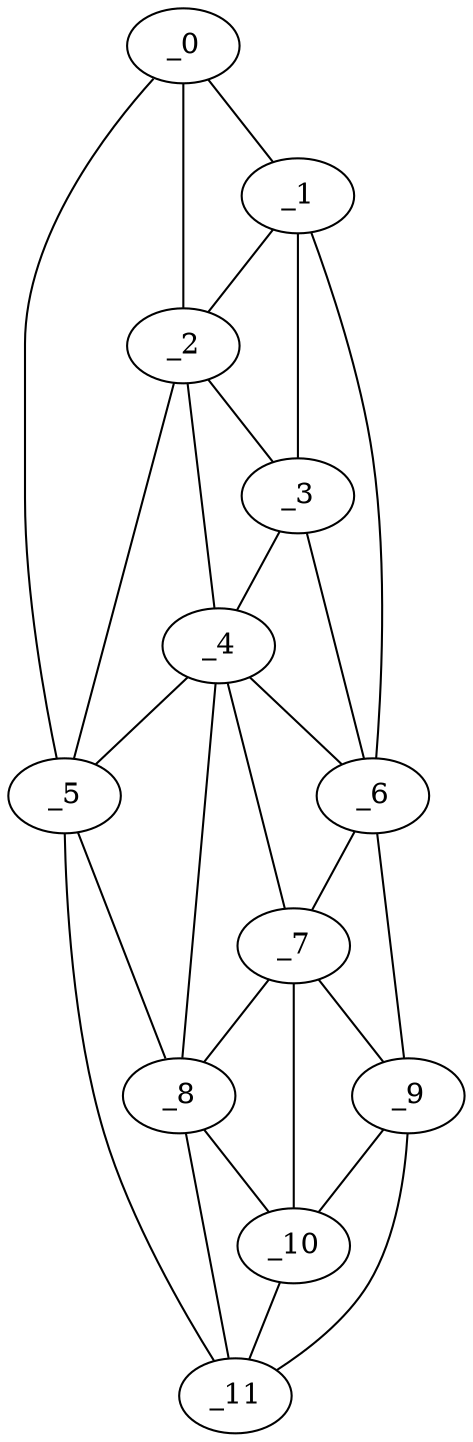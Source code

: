 graph "obj34__325.gxl" {
	_0	 [x=42,
		y=39];
	_1	 [x=49,
		y=34];
	_0 -- _1	 [valence=1];
	_2	 [x=53,
		y=39];
	_0 -- _2	 [valence=2];
	_5	 [x=68,
		y=76];
	_0 -- _5	 [valence=1];
	_1 -- _2	 [valence=2];
	_3	 [x=57,
		y=32];
	_1 -- _3	 [valence=2];
	_6	 [x=71,
		y=25];
	_1 -- _6	 [valence=1];
	_2 -- _3	 [valence=1];
	_4	 [x=63,
		y=40];
	_2 -- _4	 [valence=1];
	_2 -- _5	 [valence=1];
	_3 -- _4	 [valence=2];
	_3 -- _6	 [valence=1];
	_4 -- _5	 [valence=2];
	_4 -- _6	 [valence=2];
	_7	 [x=74,
		y=41];
	_4 -- _7	 [valence=1];
	_8	 [x=78,
		y=70];
	_4 -- _8	 [valence=2];
	_5 -- _8	 [valence=1];
	_11	 [x=123,
		y=64];
	_5 -- _11	 [valence=1];
	_6 -- _7	 [valence=2];
	_9	 [x=86,
		y=35];
	_6 -- _9	 [valence=1];
	_7 -- _8	 [valence=2];
	_7 -- _9	 [valence=2];
	_10	 [x=95,
		y=54];
	_7 -- _10	 [valence=2];
	_8 -- _10	 [valence=2];
	_8 -- _11	 [valence=2];
	_9 -- _10	 [valence=2];
	_9 -- _11	 [valence=1];
	_10 -- _11	 [valence=2];
}
